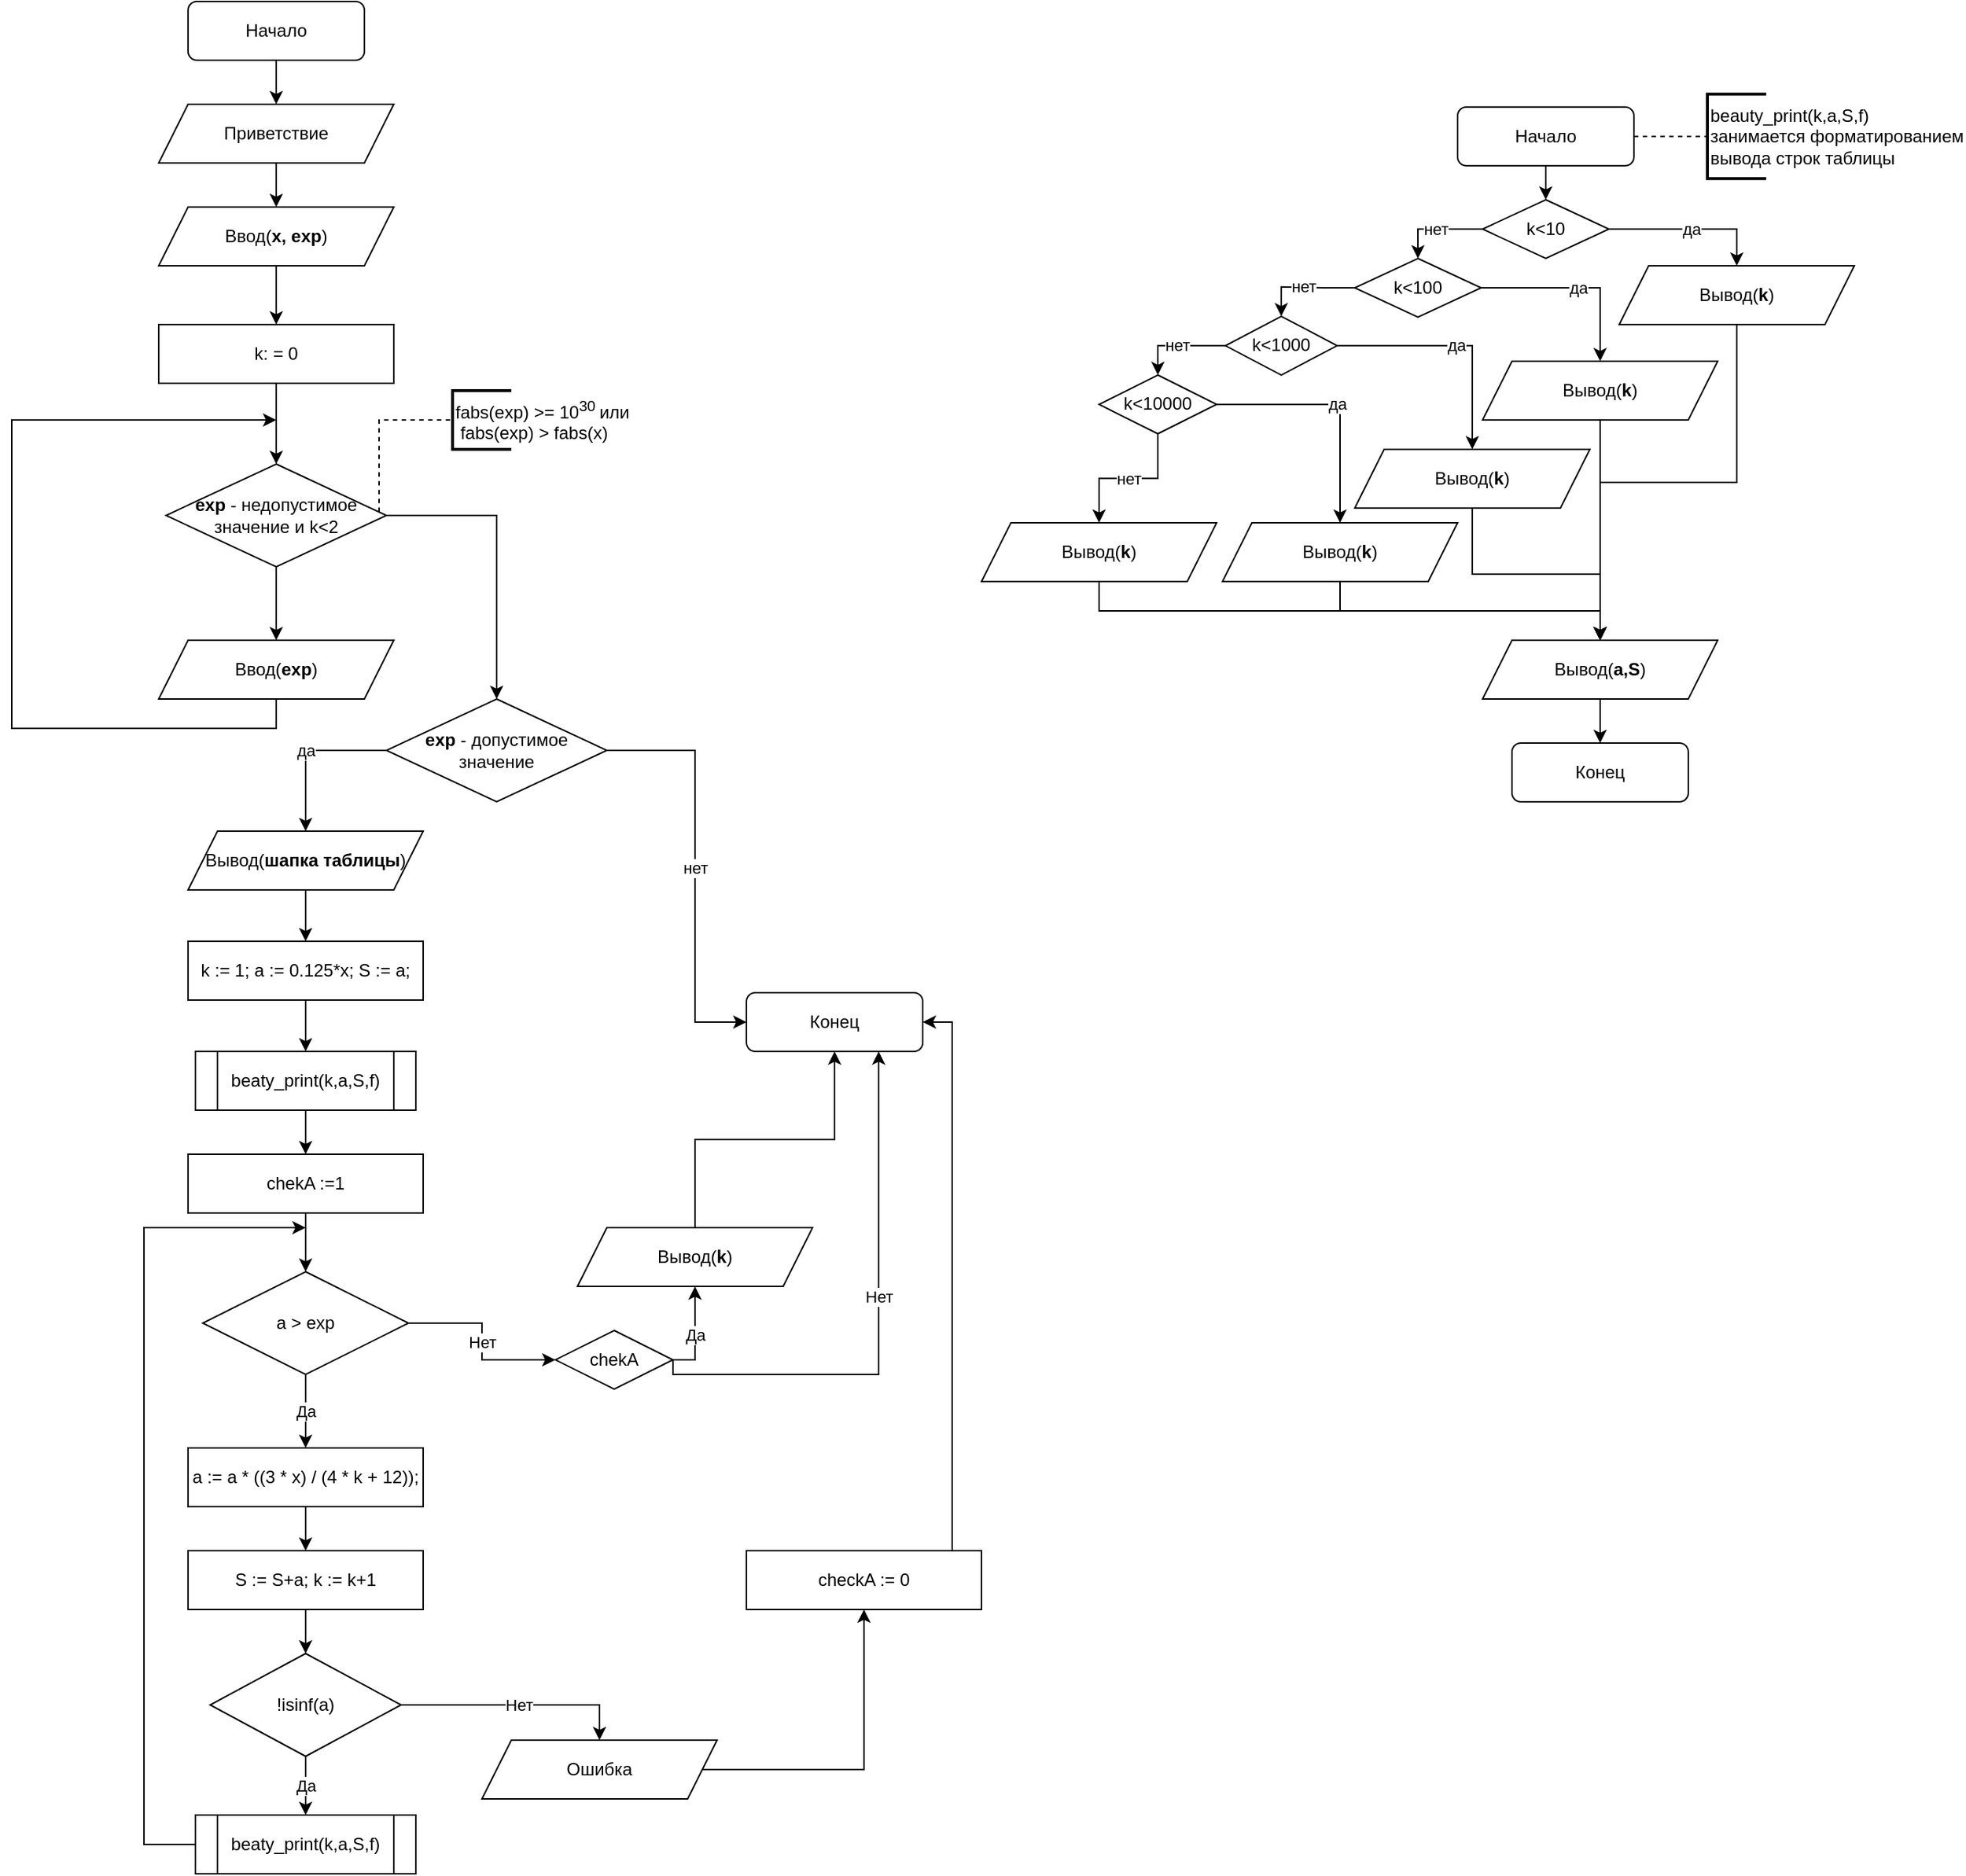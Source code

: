 <mxfile version="15.4.0" type="device"><diagram id="ZOnGffdI7kAqnE8T3lzY" name="Page-1"><mxGraphModel dx="1680" dy="1662" grid="1" gridSize="10" guides="1" tooltips="1" connect="1" arrows="1" fold="1" page="1" pageScale="1" pageWidth="827" pageHeight="1169" math="0" shadow="0"><root><mxCell id="0"/><mxCell id="1" parent="0"/><mxCell id="cGsR1YJAYJLzFULbFDWg-3" style="edgeStyle=orthogonalEdgeStyle;rounded=0;orthogonalLoop=1;jettySize=auto;html=1;entryX=0.5;entryY=0;entryDx=0;entryDy=0;" parent="1" source="cGsR1YJAYJLzFULbFDWg-1" target="cGsR1YJAYJLzFULbFDWg-2" edge="1"><mxGeometry relative="1" as="geometry"/></mxCell><mxCell id="cGsR1YJAYJLzFULbFDWg-1" value="Начало" style="rounded=1;whiteSpace=wrap;html=1;" parent="1" vertex="1"><mxGeometry x="-330" y="-55.0" width="120" height="40" as="geometry"/></mxCell><mxCell id="cGsR1YJAYJLzFULbFDWg-5" style="edgeStyle=orthogonalEdgeStyle;rounded=0;orthogonalLoop=1;jettySize=auto;html=1;entryX=0.5;entryY=0;entryDx=0;entryDy=0;" parent="1" source="cGsR1YJAYJLzFULbFDWg-2" target="cGsR1YJAYJLzFULbFDWg-4" edge="1"><mxGeometry relative="1" as="geometry"/></mxCell><mxCell id="cGsR1YJAYJLzFULbFDWg-2" value="Приветствие" style="shape=parallelogram;perimeter=parallelogramPerimeter;whiteSpace=wrap;html=1;fixedSize=1;" parent="1" vertex="1"><mxGeometry x="-350" y="15" width="160" height="40" as="geometry"/></mxCell><mxCell id="ASrAQZIaWhtV6ecKh6eK-86" style="edgeStyle=orthogonalEdgeStyle;rounded=0;orthogonalLoop=1;jettySize=auto;html=1;entryX=0.5;entryY=0;entryDx=0;entryDy=0;endArrow=classic;endFill=1;" edge="1" parent="1" source="cGsR1YJAYJLzFULbFDWg-4" target="ASrAQZIaWhtV6ecKh6eK-85"><mxGeometry relative="1" as="geometry"/></mxCell><mxCell id="cGsR1YJAYJLzFULbFDWg-4" value="Ввод(&lt;b&gt;х, exp&lt;/b&gt;)" style="shape=parallelogram;perimeter=parallelogramPerimeter;whiteSpace=wrap;html=1;fixedSize=1;" parent="1" vertex="1"><mxGeometry x="-350" y="85" width="160" height="40" as="geometry"/></mxCell><mxCell id="ASrAQZIaWhtV6ecKh6eK-3" style="edgeStyle=orthogonalEdgeStyle;rounded=0;orthogonalLoop=1;jettySize=auto;html=1;entryX=0;entryY=0.5;entryDx=0;entryDy=0;entryPerimeter=0;endArrow=none;endFill=0;dashed=1;" edge="1" parent="1" source="ASrAQZIaWhtV6ecKh6eK-1" target="ASrAQZIaWhtV6ecKh6eK-2"><mxGeometry relative="1" as="geometry"/></mxCell><mxCell id="ASrAQZIaWhtV6ecKh6eK-5" style="edgeStyle=orthogonalEdgeStyle;rounded=0;orthogonalLoop=1;jettySize=auto;html=1;entryX=0.5;entryY=0;entryDx=0;entryDy=0;endArrow=classic;endFill=1;" edge="1" parent="1" source="ASrAQZIaWhtV6ecKh6eK-1" target="ASrAQZIaWhtV6ecKh6eK-4"><mxGeometry relative="1" as="geometry"/></mxCell><mxCell id="ASrAQZIaWhtV6ecKh6eK-1" value="Начало" style="rounded=1;whiteSpace=wrap;html=1;" vertex="1" parent="1"><mxGeometry x="534" y="16.88" width="120" height="40" as="geometry"/></mxCell><mxCell id="ASrAQZIaWhtV6ecKh6eK-2" value="beauty_print(k,a,S,f)&lt;br&gt;занимается форматированием &lt;br&gt;вывода строк таблицы" style="strokeWidth=2;html=1;shape=mxgraph.flowchart.annotation_1;align=left;pointerEvents=1;" vertex="1" parent="1"><mxGeometry x="704" y="8.13" width="40" height="57.5" as="geometry"/></mxCell><mxCell id="ASrAQZIaWhtV6ecKh6eK-8" value="нет" style="edgeStyle=orthogonalEdgeStyle;rounded=0;orthogonalLoop=1;jettySize=auto;html=1;entryX=0.5;entryY=0;entryDx=0;entryDy=0;endArrow=classic;endFill=1;" edge="1" parent="1" source="ASrAQZIaWhtV6ecKh6eK-4" target="ASrAQZIaWhtV6ecKh6eK-6"><mxGeometry relative="1" as="geometry"/></mxCell><mxCell id="ASrAQZIaWhtV6ecKh6eK-15" value="да" style="edgeStyle=orthogonalEdgeStyle;rounded=0;orthogonalLoop=1;jettySize=auto;html=1;endArrow=classic;endFill=1;" edge="1" parent="1" source="ASrAQZIaWhtV6ecKh6eK-4" target="ASrAQZIaWhtV6ecKh6eK-16"><mxGeometry relative="1" as="geometry"><mxPoint x="594" y="160" as="targetPoint"/></mxGeometry></mxCell><mxCell id="ASrAQZIaWhtV6ecKh6eK-4" value="k&amp;lt;10" style="rhombus;whiteSpace=wrap;html=1;" vertex="1" parent="1"><mxGeometry x="551" y="80" width="86" height="40" as="geometry"/></mxCell><mxCell id="ASrAQZIaWhtV6ecKh6eK-12" value="нет" style="edgeStyle=orthogonalEdgeStyle;rounded=0;orthogonalLoop=1;jettySize=auto;html=1;entryX=0.5;entryY=0;entryDx=0;entryDy=0;endArrow=classic;endFill=1;" edge="1" parent="1" source="ASrAQZIaWhtV6ecKh6eK-6" target="ASrAQZIaWhtV6ecKh6eK-11"><mxGeometry relative="1" as="geometry"><mxPoint x="414" y="221.88" as="targetPoint"/></mxGeometry></mxCell><mxCell id="ASrAQZIaWhtV6ecKh6eK-18" value="да" style="edgeStyle=orthogonalEdgeStyle;rounded=0;orthogonalLoop=1;jettySize=auto;html=1;entryX=0.5;entryY=0;entryDx=0;entryDy=0;endArrow=classic;endFill=1;" edge="1" parent="1" source="ASrAQZIaWhtV6ecKh6eK-6" target="ASrAQZIaWhtV6ecKh6eK-17"><mxGeometry relative="1" as="geometry"/></mxCell><mxCell id="ASrAQZIaWhtV6ecKh6eK-6" value="k&amp;lt;100" style="rhombus;whiteSpace=wrap;html=1;" vertex="1" parent="1"><mxGeometry x="464" y="120" width="86" height="40" as="geometry"/></mxCell><mxCell id="ASrAQZIaWhtV6ecKh6eK-23" value="да" style="edgeStyle=orthogonalEdgeStyle;rounded=0;orthogonalLoop=1;jettySize=auto;html=1;entryX=0.5;entryY=0;entryDx=0;entryDy=0;endArrow=classic;endFill=1;" edge="1" parent="1" source="ASrAQZIaWhtV6ecKh6eK-10" target="ASrAQZIaWhtV6ecKh6eK-22"><mxGeometry relative="1" as="geometry"/></mxCell><mxCell id="ASrAQZIaWhtV6ecKh6eK-32" value="нет" style="edgeStyle=orthogonalEdgeStyle;rounded=0;orthogonalLoop=1;jettySize=auto;html=1;entryX=0.5;entryY=0;entryDx=0;entryDy=0;endArrow=classic;endFill=1;" edge="1" parent="1" source="ASrAQZIaWhtV6ecKh6eK-10" target="ASrAQZIaWhtV6ecKh6eK-31"><mxGeometry relative="1" as="geometry"/></mxCell><mxCell id="ASrAQZIaWhtV6ecKh6eK-10" value="k&amp;lt;10000" style="rhombus;whiteSpace=wrap;html=1;" vertex="1" parent="1"><mxGeometry x="290" y="199.38" width="80" height="40" as="geometry"/></mxCell><mxCell id="ASrAQZIaWhtV6ecKh6eK-20" value="да" style="edgeStyle=orthogonalEdgeStyle;rounded=0;orthogonalLoop=1;jettySize=auto;html=1;entryX=0.5;entryY=0;entryDx=0;entryDy=0;endArrow=classic;endFill=1;" edge="1" parent="1" source="ASrAQZIaWhtV6ecKh6eK-11" target="ASrAQZIaWhtV6ecKh6eK-19"><mxGeometry relative="1" as="geometry"/></mxCell><mxCell id="ASrAQZIaWhtV6ecKh6eK-21" value="нет" style="edgeStyle=orthogonalEdgeStyle;rounded=0;orthogonalLoop=1;jettySize=auto;html=1;entryX=0.5;entryY=0;entryDx=0;entryDy=0;endArrow=classic;endFill=1;" edge="1" parent="1" source="ASrAQZIaWhtV6ecKh6eK-11" target="ASrAQZIaWhtV6ecKh6eK-10"><mxGeometry relative="1" as="geometry"/></mxCell><mxCell id="ASrAQZIaWhtV6ecKh6eK-11" value="k&amp;lt;1000" style="rhombus;whiteSpace=wrap;html=1;" vertex="1" parent="1"><mxGeometry x="376" y="159.38" width="76" height="40" as="geometry"/></mxCell><mxCell id="ASrAQZIaWhtV6ecKh6eK-27" style="edgeStyle=orthogonalEdgeStyle;rounded=0;orthogonalLoop=1;jettySize=auto;html=1;entryX=0.5;entryY=0;entryDx=0;entryDy=0;endArrow=classic;endFill=1;" edge="1" parent="1" source="ASrAQZIaWhtV6ecKh6eK-16" target="ASrAQZIaWhtV6ecKh6eK-26"><mxGeometry relative="1" as="geometry"/></mxCell><mxCell id="ASrAQZIaWhtV6ecKh6eK-16" value="Вывод(&lt;b&gt;k&lt;/b&gt;)" style="shape=parallelogram;perimeter=parallelogramPerimeter;whiteSpace=wrap;html=1;fixedSize=1;" vertex="1" parent="1"><mxGeometry x="644" y="125" width="160" height="40" as="geometry"/></mxCell><mxCell id="ASrAQZIaWhtV6ecKh6eK-24" style="edgeStyle=orthogonalEdgeStyle;rounded=0;orthogonalLoop=1;jettySize=auto;html=1;endArrow=classic;endFill=1;entryX=0.5;entryY=0;entryDx=0;entryDy=0;" edge="1" parent="1" source="ASrAQZIaWhtV6ecKh6eK-17" target="ASrAQZIaWhtV6ecKh6eK-26"><mxGeometry relative="1" as="geometry"><mxPoint x="631" y="380" as="targetPoint"/></mxGeometry></mxCell><mxCell id="ASrAQZIaWhtV6ecKh6eK-17" value="Вывод(&lt;b&gt;k&lt;/b&gt;)" style="shape=parallelogram;perimeter=parallelogramPerimeter;whiteSpace=wrap;html=1;fixedSize=1;" vertex="1" parent="1"><mxGeometry x="551" y="190" width="160" height="40" as="geometry"/></mxCell><mxCell id="ASrAQZIaWhtV6ecKh6eK-28" style="edgeStyle=orthogonalEdgeStyle;rounded=0;orthogonalLoop=1;jettySize=auto;html=1;entryX=0.5;entryY=0;entryDx=0;entryDy=0;endArrow=classic;endFill=1;" edge="1" parent="1" source="ASrAQZIaWhtV6ecKh6eK-19" target="ASrAQZIaWhtV6ecKh6eK-26"><mxGeometry relative="1" as="geometry"/></mxCell><mxCell id="ASrAQZIaWhtV6ecKh6eK-19" value="Вывод(&lt;b&gt;k&lt;/b&gt;)" style="shape=parallelogram;perimeter=parallelogramPerimeter;whiteSpace=wrap;html=1;fixedSize=1;" vertex="1" parent="1"><mxGeometry x="464" y="250" width="160" height="40" as="geometry"/></mxCell><mxCell id="ASrAQZIaWhtV6ecKh6eK-29" style="edgeStyle=orthogonalEdgeStyle;rounded=0;orthogonalLoop=1;jettySize=auto;html=1;entryX=0.5;entryY=0;entryDx=0;entryDy=0;endArrow=classic;endFill=1;" edge="1" parent="1" source="ASrAQZIaWhtV6ecKh6eK-22" target="ASrAQZIaWhtV6ecKh6eK-26"><mxGeometry relative="1" as="geometry"><Array as="points"><mxPoint x="454" y="360"/><mxPoint x="631" y="360"/></Array></mxGeometry></mxCell><mxCell id="ASrAQZIaWhtV6ecKh6eK-22" value="Вывод(&lt;b&gt;k&lt;/b&gt;)" style="shape=parallelogram;perimeter=parallelogramPerimeter;whiteSpace=wrap;html=1;fixedSize=1;" vertex="1" parent="1"><mxGeometry x="374" y="300" width="160" height="40" as="geometry"/></mxCell><mxCell id="ASrAQZIaWhtV6ecKh6eK-35" style="edgeStyle=orthogonalEdgeStyle;rounded=0;orthogonalLoop=1;jettySize=auto;html=1;entryX=0.5;entryY=0;entryDx=0;entryDy=0;endArrow=classic;endFill=1;" edge="1" parent="1" source="ASrAQZIaWhtV6ecKh6eK-26" target="ASrAQZIaWhtV6ecKh6eK-34"><mxGeometry relative="1" as="geometry"/></mxCell><mxCell id="ASrAQZIaWhtV6ecKh6eK-26" value="Вывод(&lt;b&gt;a,S&lt;/b&gt;)" style="shape=parallelogram;perimeter=parallelogramPerimeter;whiteSpace=wrap;html=1;fixedSize=1;" vertex="1" parent="1"><mxGeometry x="551" y="380" width="160" height="40" as="geometry"/></mxCell><mxCell id="ASrAQZIaWhtV6ecKh6eK-33" style="edgeStyle=orthogonalEdgeStyle;rounded=0;orthogonalLoop=1;jettySize=auto;html=1;entryX=0.5;entryY=0;entryDx=0;entryDy=0;endArrow=classic;endFill=1;" edge="1" parent="1" source="ASrAQZIaWhtV6ecKh6eK-31" target="ASrAQZIaWhtV6ecKh6eK-26"><mxGeometry relative="1" as="geometry"><Array as="points"><mxPoint x="290" y="360"/><mxPoint x="631" y="360"/></Array></mxGeometry></mxCell><mxCell id="ASrAQZIaWhtV6ecKh6eK-31" value="Вывод(&lt;b&gt;k&lt;/b&gt;)" style="shape=parallelogram;perimeter=parallelogramPerimeter;whiteSpace=wrap;html=1;fixedSize=1;" vertex="1" parent="1"><mxGeometry x="210" y="300" width="160" height="40" as="geometry"/></mxCell><mxCell id="ASrAQZIaWhtV6ecKh6eK-34" value="Конец" style="rounded=1;whiteSpace=wrap;html=1;" vertex="1" parent="1"><mxGeometry x="571" y="450" width="120" height="40" as="geometry"/></mxCell><mxCell id="ASrAQZIaWhtV6ecKh6eK-38" style="edgeStyle=orthogonalEdgeStyle;rounded=0;orthogonalLoop=1;jettySize=auto;html=1;entryX=0;entryY=0.5;entryDx=0;entryDy=0;entryPerimeter=0;endArrow=none;endFill=0;dashed=1;" edge="1" parent="1" source="ASrAQZIaWhtV6ecKh6eK-36" target="ASrAQZIaWhtV6ecKh6eK-37"><mxGeometry relative="1" as="geometry"><Array as="points"><mxPoint x="-200" y="230"/></Array></mxGeometry></mxCell><mxCell id="ASrAQZIaWhtV6ecKh6eK-40" style="edgeStyle=orthogonalEdgeStyle;rounded=0;orthogonalLoop=1;jettySize=auto;html=1;entryX=0.5;entryY=0;entryDx=0;entryDy=0;endArrow=classic;endFill=1;" edge="1" parent="1" source="ASrAQZIaWhtV6ecKh6eK-36" target="ASrAQZIaWhtV6ecKh6eK-39"><mxGeometry relative="1" as="geometry"/></mxCell><mxCell id="ASrAQZIaWhtV6ecKh6eK-42" style="edgeStyle=orthogonalEdgeStyle;rounded=0;orthogonalLoop=1;jettySize=auto;html=1;endArrow=classic;endFill=1;entryX=0.5;entryY=0;entryDx=0;entryDy=0;" edge="1" parent="1" source="ASrAQZIaWhtV6ecKh6eK-36" target="ASrAQZIaWhtV6ecKh6eK-45"><mxGeometry relative="1" as="geometry"><mxPoint x="-140" y="440" as="targetPoint"/><Array as="points"><mxPoint x="-120" y="295"/></Array></mxGeometry></mxCell><mxCell id="ASrAQZIaWhtV6ecKh6eK-36" value="&lt;b&gt;exp&lt;/b&gt; - недопустимое значение и k&amp;lt;2" style="rhombus;whiteSpace=wrap;html=1;" vertex="1" parent="1"><mxGeometry x="-345" y="260" width="150" height="70" as="geometry"/></mxCell><mxCell id="ASrAQZIaWhtV6ecKh6eK-37" value="fabs(exp) &amp;gt;= 10&lt;sup&gt;30 &lt;/sup&gt;или&lt;br&gt;&amp;nbsp;fabs(exp) &amp;gt; fabs(x)&amp;nbsp;" style="strokeWidth=2;html=1;shape=mxgraph.flowchart.annotation_1;align=left;pointerEvents=1;" vertex="1" parent="1"><mxGeometry x="-150" y="210" width="40" height="40" as="geometry"/></mxCell><mxCell id="ASrAQZIaWhtV6ecKh6eK-41" style="edgeStyle=orthogonalEdgeStyle;rounded=0;orthogonalLoop=1;jettySize=auto;html=1;endArrow=classic;endFill=1;" edge="1" parent="1" source="ASrAQZIaWhtV6ecKh6eK-39"><mxGeometry relative="1" as="geometry"><mxPoint x="-270" y="230" as="targetPoint"/><Array as="points"><mxPoint x="-270" y="440"/><mxPoint x="-450" y="440"/><mxPoint x="-450" y="230"/></Array></mxGeometry></mxCell><mxCell id="ASrAQZIaWhtV6ecKh6eK-39" value="Ввод(&lt;b&gt;exp&lt;/b&gt;)" style="shape=parallelogram;perimeter=parallelogramPerimeter;whiteSpace=wrap;html=1;fixedSize=1;" vertex="1" parent="1"><mxGeometry x="-350" y="380" width="160" height="40" as="geometry"/></mxCell><mxCell id="ASrAQZIaWhtV6ecKh6eK-47" value="нет" style="edgeStyle=orthogonalEdgeStyle;rounded=0;orthogonalLoop=1;jettySize=auto;html=1;endArrow=classic;endFill=1;" edge="1" parent="1" source="ASrAQZIaWhtV6ecKh6eK-45" target="ASrAQZIaWhtV6ecKh6eK-46"><mxGeometry relative="1" as="geometry"><Array as="points"><mxPoint x="15" y="455"/></Array></mxGeometry></mxCell><mxCell id="ASrAQZIaWhtV6ecKh6eK-52" value="да" style="edgeStyle=orthogonalEdgeStyle;rounded=0;orthogonalLoop=1;jettySize=auto;html=1;entryX=0.5;entryY=0;entryDx=0;entryDy=0;endArrow=classic;endFill=1;" edge="1" parent="1" source="ASrAQZIaWhtV6ecKh6eK-45" target="ASrAQZIaWhtV6ecKh6eK-48"><mxGeometry relative="1" as="geometry"><Array as="points"><mxPoint x="-250" y="455"/></Array></mxGeometry></mxCell><mxCell id="ASrAQZIaWhtV6ecKh6eK-45" value="&lt;b&gt;exp&lt;/b&gt; - допустимое значение" style="rhombus;whiteSpace=wrap;html=1;" vertex="1" parent="1"><mxGeometry x="-195" y="420" width="150" height="70" as="geometry"/></mxCell><mxCell id="ASrAQZIaWhtV6ecKh6eK-46" value="Конец" style="rounded=1;whiteSpace=wrap;html=1;" vertex="1" parent="1"><mxGeometry x="50" y="620" width="120" height="40" as="geometry"/></mxCell><mxCell id="ASrAQZIaWhtV6ecKh6eK-55" style="edgeStyle=orthogonalEdgeStyle;rounded=0;orthogonalLoop=1;jettySize=auto;html=1;entryX=0.5;entryY=0;entryDx=0;entryDy=0;endArrow=classic;endFill=1;" edge="1" parent="1" source="ASrAQZIaWhtV6ecKh6eK-48" target="ASrAQZIaWhtV6ecKh6eK-53"><mxGeometry relative="1" as="geometry"/></mxCell><mxCell id="ASrAQZIaWhtV6ecKh6eK-48" value="Вывод(&lt;b&gt;шапка таблицы&lt;/b&gt;)" style="shape=parallelogram;perimeter=parallelogramPerimeter;whiteSpace=wrap;html=1;fixedSize=1;" vertex="1" parent="1"><mxGeometry x="-330" y="510" width="160" height="40" as="geometry"/></mxCell><mxCell id="ASrAQZIaWhtV6ecKh6eK-60" style="edgeStyle=orthogonalEdgeStyle;rounded=0;orthogonalLoop=1;jettySize=auto;html=1;endArrow=classic;endFill=1;" edge="1" parent="1" source="ASrAQZIaWhtV6ecKh6eK-50" target="ASrAQZIaWhtV6ecKh6eK-59"><mxGeometry relative="1" as="geometry"/></mxCell><mxCell id="ASrAQZIaWhtV6ecKh6eK-50" value="beaty_print(k,a,S,f)" style="shape=process;whiteSpace=wrap;html=1;backgroundOutline=1;" vertex="1" parent="1"><mxGeometry x="-325" y="660" width="150" height="40" as="geometry"/></mxCell><mxCell id="ASrAQZIaWhtV6ecKh6eK-56" style="edgeStyle=orthogonalEdgeStyle;rounded=0;orthogonalLoop=1;jettySize=auto;html=1;entryX=0.5;entryY=0;entryDx=0;entryDy=0;endArrow=classic;endFill=1;" edge="1" parent="1" source="ASrAQZIaWhtV6ecKh6eK-53" target="ASrAQZIaWhtV6ecKh6eK-50"><mxGeometry relative="1" as="geometry"/></mxCell><mxCell id="ASrAQZIaWhtV6ecKh6eK-53" value="k := 1; a := 0.125*x; S := a;" style="rounded=0;whiteSpace=wrap;html=1;" vertex="1" parent="1"><mxGeometry x="-330" y="585" width="160" height="40" as="geometry"/></mxCell><mxCell id="ASrAQZIaWhtV6ecKh6eK-63" value="Да" style="edgeStyle=orthogonalEdgeStyle;rounded=0;orthogonalLoop=1;jettySize=auto;html=1;entryX=0.5;entryY=0;entryDx=0;entryDy=0;endArrow=classic;endFill=1;" edge="1" parent="1" source="ASrAQZIaWhtV6ecKh6eK-57" target="ASrAQZIaWhtV6ecKh6eK-62"><mxGeometry relative="1" as="geometry"/></mxCell><mxCell id="ASrAQZIaWhtV6ecKh6eK-66" value="Нет" style="edgeStyle=orthogonalEdgeStyle;rounded=0;orthogonalLoop=1;jettySize=auto;html=1;endArrow=classic;endFill=1;entryX=0;entryY=0.5;entryDx=0;entryDy=0;" edge="1" parent="1" source="ASrAQZIaWhtV6ecKh6eK-57" target="ASrAQZIaWhtV6ecKh6eK-81"><mxGeometry relative="1" as="geometry"><mxPoint x="-70" y="845" as="targetPoint"/></mxGeometry></mxCell><mxCell id="ASrAQZIaWhtV6ecKh6eK-57" value="a &amp;gt; exp" style="rhombus;whiteSpace=wrap;html=1;" vertex="1" parent="1"><mxGeometry x="-320" y="810" width="140" height="70" as="geometry"/></mxCell><mxCell id="ASrAQZIaWhtV6ecKh6eK-61" style="edgeStyle=orthogonalEdgeStyle;rounded=0;orthogonalLoop=1;jettySize=auto;html=1;entryX=0.5;entryY=0;entryDx=0;entryDy=0;endArrow=classic;endFill=1;" edge="1" parent="1" source="ASrAQZIaWhtV6ecKh6eK-59" target="ASrAQZIaWhtV6ecKh6eK-57"><mxGeometry relative="1" as="geometry"/></mxCell><mxCell id="ASrAQZIaWhtV6ecKh6eK-59" value="chekA :=1" style="rounded=0;whiteSpace=wrap;html=1;" vertex="1" parent="1"><mxGeometry x="-330" y="730" width="160" height="40" as="geometry"/></mxCell><mxCell id="ASrAQZIaWhtV6ecKh6eK-65" style="edgeStyle=orthogonalEdgeStyle;rounded=0;orthogonalLoop=1;jettySize=auto;html=1;entryX=0.5;entryY=0;entryDx=0;entryDy=0;endArrow=classic;endFill=1;" edge="1" parent="1" source="ASrAQZIaWhtV6ecKh6eK-62" target="ASrAQZIaWhtV6ecKh6eK-64"><mxGeometry relative="1" as="geometry"/></mxCell><mxCell id="ASrAQZIaWhtV6ecKh6eK-62" value="a := a * ((3 * x) / (4 * k + 12)); " style="rounded=0;whiteSpace=wrap;html=1;" vertex="1" parent="1"><mxGeometry x="-330" y="930" width="160" height="40" as="geometry"/></mxCell><mxCell id="ASrAQZIaWhtV6ecKh6eK-70" style="edgeStyle=orthogonalEdgeStyle;rounded=0;orthogonalLoop=1;jettySize=auto;html=1;entryX=0.5;entryY=0;entryDx=0;entryDy=0;endArrow=classic;endFill=1;" edge="1" parent="1" source="ASrAQZIaWhtV6ecKh6eK-64" target="ASrAQZIaWhtV6ecKh6eK-69"><mxGeometry relative="1" as="geometry"/></mxCell><mxCell id="ASrAQZIaWhtV6ecKh6eK-64" value="S := S+a; k := k+1" style="rounded=0;whiteSpace=wrap;html=1;" vertex="1" parent="1"><mxGeometry x="-330" y="1000" width="160" height="40" as="geometry"/></mxCell><mxCell id="ASrAQZIaWhtV6ecKh6eK-68" style="edgeStyle=orthogonalEdgeStyle;rounded=0;orthogonalLoop=1;jettySize=auto;html=1;entryX=0.5;entryY=1;entryDx=0;entryDy=0;endArrow=classic;endFill=1;" edge="1" parent="1" source="ASrAQZIaWhtV6ecKh6eK-67" target="ASrAQZIaWhtV6ecKh6eK-46"><mxGeometry relative="1" as="geometry"/></mxCell><mxCell id="ASrAQZIaWhtV6ecKh6eK-67" value="Вывод(&lt;b&gt;k&lt;/b&gt;)" style="shape=parallelogram;perimeter=parallelogramPerimeter;whiteSpace=wrap;html=1;fixedSize=1;" vertex="1" parent="1"><mxGeometry x="-65" y="780" width="160" height="40" as="geometry"/></mxCell><mxCell id="ASrAQZIaWhtV6ecKh6eK-73" value="Да" style="edgeStyle=orthogonalEdgeStyle;rounded=0;orthogonalLoop=1;jettySize=auto;html=1;entryX=0.5;entryY=0;entryDx=0;entryDy=0;endArrow=classic;endFill=1;" edge="1" parent="1" source="ASrAQZIaWhtV6ecKh6eK-69" target="ASrAQZIaWhtV6ecKh6eK-72"><mxGeometry relative="1" as="geometry"/></mxCell><mxCell id="ASrAQZIaWhtV6ecKh6eK-75" value="Нет" style="edgeStyle=orthogonalEdgeStyle;rounded=0;orthogonalLoop=1;jettySize=auto;html=1;entryX=0.5;entryY=0;entryDx=0;entryDy=0;endArrow=classic;endFill=1;" edge="1" parent="1" source="ASrAQZIaWhtV6ecKh6eK-69" target="ASrAQZIaWhtV6ecKh6eK-74"><mxGeometry relative="1" as="geometry"/></mxCell><mxCell id="ASrAQZIaWhtV6ecKh6eK-69" value="!isinf(a)" style="rhombus;whiteSpace=wrap;html=1;" vertex="1" parent="1"><mxGeometry x="-315" y="1070" width="130" height="70" as="geometry"/></mxCell><mxCell id="ASrAQZIaWhtV6ecKh6eK-84" style="edgeStyle=orthogonalEdgeStyle;rounded=0;orthogonalLoop=1;jettySize=auto;html=1;endArrow=classic;endFill=1;" edge="1" parent="1" source="ASrAQZIaWhtV6ecKh6eK-72"><mxGeometry relative="1" as="geometry"><mxPoint x="-250" y="780" as="targetPoint"/><Array as="points"><mxPoint x="-360" y="1200"/><mxPoint x="-360" y="780"/></Array></mxGeometry></mxCell><mxCell id="ASrAQZIaWhtV6ecKh6eK-72" value="beaty_print(k,a,S,f)" style="shape=process;whiteSpace=wrap;html=1;backgroundOutline=1;" vertex="1" parent="1"><mxGeometry x="-325" y="1180" width="150" height="40" as="geometry"/></mxCell><mxCell id="ASrAQZIaWhtV6ecKh6eK-79" style="edgeStyle=orthogonalEdgeStyle;rounded=0;orthogonalLoop=1;jettySize=auto;html=1;entryX=0.5;entryY=1;entryDx=0;entryDy=0;endArrow=classic;endFill=1;" edge="1" parent="1" source="ASrAQZIaWhtV6ecKh6eK-74" target="ASrAQZIaWhtV6ecKh6eK-78"><mxGeometry relative="1" as="geometry"/></mxCell><mxCell id="ASrAQZIaWhtV6ecKh6eK-74" value="Ошибка" style="shape=parallelogram;perimeter=parallelogramPerimeter;whiteSpace=wrap;html=1;fixedSize=1;" vertex="1" parent="1"><mxGeometry x="-130" y="1129" width="160" height="40" as="geometry"/></mxCell><mxCell id="ASrAQZIaWhtV6ecKh6eK-80" style="edgeStyle=orthogonalEdgeStyle;rounded=0;orthogonalLoop=1;jettySize=auto;html=1;endArrow=classic;endFill=1;entryX=1;entryY=0.5;entryDx=0;entryDy=0;" edge="1" parent="1" source="ASrAQZIaWhtV6ecKh6eK-78" target="ASrAQZIaWhtV6ecKh6eK-46"><mxGeometry relative="1" as="geometry"><mxPoint x="41.333" y="900.5" as="targetPoint"/><Array as="points"><mxPoint x="190" y="640"/></Array></mxGeometry></mxCell><mxCell id="ASrAQZIaWhtV6ecKh6eK-78" value="checkA := 0" style="rounded=0;whiteSpace=wrap;html=1;" vertex="1" parent="1"><mxGeometry x="50" y="1000" width="160" height="40" as="geometry"/></mxCell><mxCell id="ASrAQZIaWhtV6ecKh6eK-82" value="Да" style="edgeStyle=orthogonalEdgeStyle;rounded=0;orthogonalLoop=1;jettySize=auto;html=1;entryX=0.5;entryY=1;entryDx=0;entryDy=0;endArrow=classic;endFill=1;" edge="1" parent="1" source="ASrAQZIaWhtV6ecKh6eK-81" target="ASrAQZIaWhtV6ecKh6eK-67"><mxGeometry relative="1" as="geometry"><Array as="points"><mxPoint x="15" y="870"/></Array></mxGeometry></mxCell><mxCell id="ASrAQZIaWhtV6ecKh6eK-83" value="Нет" style="edgeStyle=orthogonalEdgeStyle;rounded=0;orthogonalLoop=1;jettySize=auto;html=1;entryX=0.75;entryY=1;entryDx=0;entryDy=0;endArrow=classic;endFill=1;exitX=1;exitY=0.5;exitDx=0;exitDy=0;" edge="1" parent="1" source="ASrAQZIaWhtV6ecKh6eK-81" target="ASrAQZIaWhtV6ecKh6eK-46"><mxGeometry x="0.101" relative="1" as="geometry"><Array as="points"><mxPoint y="880"/><mxPoint x="140" y="880"/></Array><mxPoint as="offset"/></mxGeometry></mxCell><mxCell id="ASrAQZIaWhtV6ecKh6eK-81" value="chekA" style="rhombus;whiteSpace=wrap;html=1;" vertex="1" parent="1"><mxGeometry x="-80" y="850" width="80" height="40" as="geometry"/></mxCell><mxCell id="ASrAQZIaWhtV6ecKh6eK-87" style="edgeStyle=orthogonalEdgeStyle;rounded=0;orthogonalLoop=1;jettySize=auto;html=1;entryX=0.5;entryY=0;entryDx=0;entryDy=0;endArrow=classic;endFill=1;" edge="1" parent="1" source="ASrAQZIaWhtV6ecKh6eK-85" target="ASrAQZIaWhtV6ecKh6eK-36"><mxGeometry relative="1" as="geometry"/></mxCell><mxCell id="ASrAQZIaWhtV6ecKh6eK-85" value="k: = 0" style="rounded=0;whiteSpace=wrap;html=1;" vertex="1" parent="1"><mxGeometry x="-350" y="165" width="160" height="40" as="geometry"/></mxCell></root></mxGraphModel></diagram></mxfile>